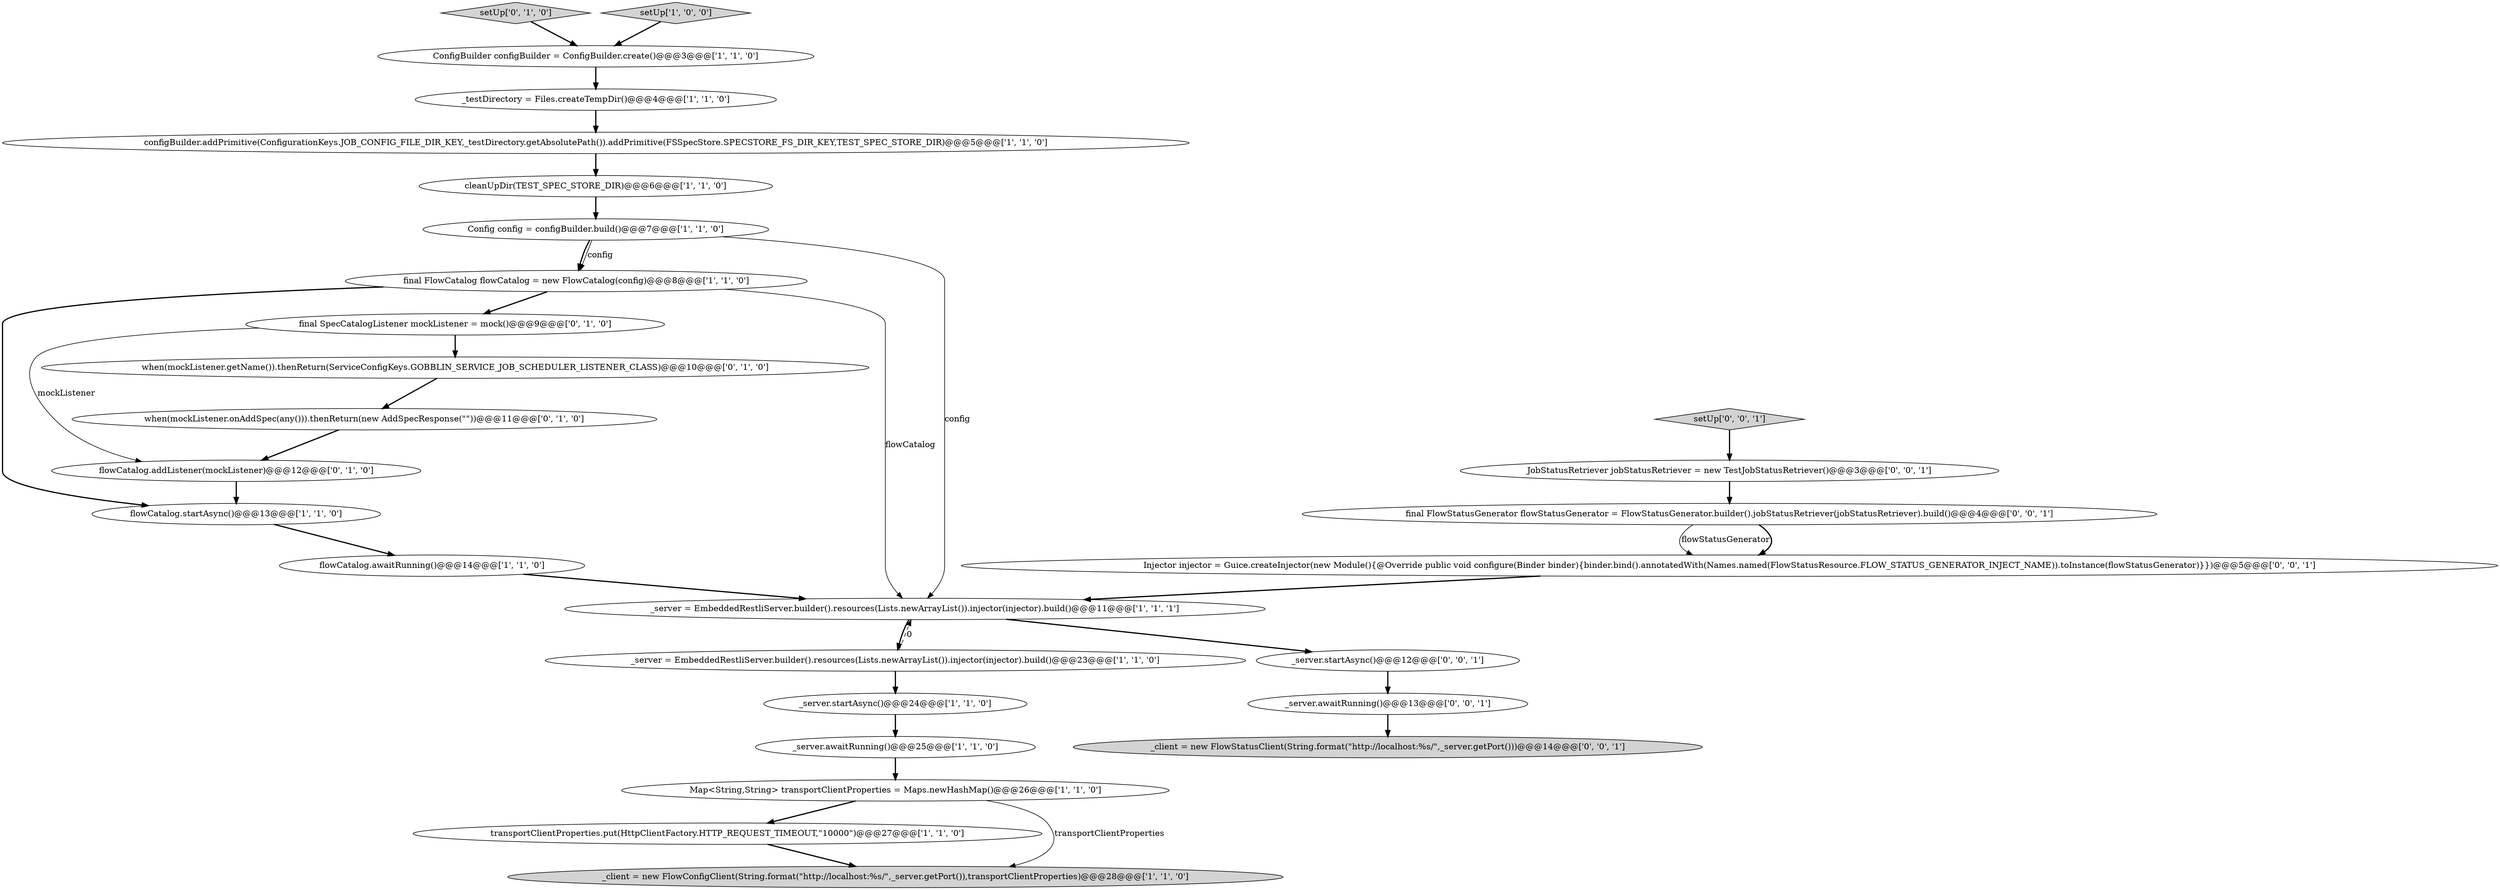 digraph {
27 [style = filled, label = "_server.startAsync()@@@12@@@['0', '0', '1']", fillcolor = white, shape = ellipse image = "AAA0AAABBB3BBB"];
2 [style = filled, label = "_server.startAsync()@@@24@@@['1', '1', '0']", fillcolor = white, shape = ellipse image = "AAA0AAABBB1BBB"];
25 [style = filled, label = "_client = new FlowStatusClient(String.format(\"http://localhost:%s/\",_server.getPort()))@@@14@@@['0', '0', '1']", fillcolor = lightgray, shape = ellipse image = "AAA0AAABBB3BBB"];
4 [style = filled, label = "_testDirectory = Files.createTempDir()@@@4@@@['1', '1', '0']", fillcolor = white, shape = ellipse image = "AAA0AAABBB1BBB"];
1 [style = filled, label = "ConfigBuilder configBuilder = ConfigBuilder.create()@@@3@@@['1', '1', '0']", fillcolor = white, shape = ellipse image = "AAA0AAABBB1BBB"];
11 [style = filled, label = "_server = EmbeddedRestliServer.builder().resources(Lists.newArrayList()).injector(injector).build()@@@23@@@['1', '1', '0']", fillcolor = white, shape = ellipse image = "AAA0AAABBB1BBB"];
5 [style = filled, label = "configBuilder.addPrimitive(ConfigurationKeys.JOB_CONFIG_FILE_DIR_KEY,_testDirectory.getAbsolutePath()).addPrimitive(FSSpecStore.SPECSTORE_FS_DIR_KEY,TEST_SPEC_STORE_DIR)@@@5@@@['1', '1', '0']", fillcolor = white, shape = ellipse image = "AAA0AAABBB1BBB"];
3 [style = filled, label = "_server.awaitRunning()@@@25@@@['1', '1', '0']", fillcolor = white, shape = ellipse image = "AAA0AAABBB1BBB"];
22 [style = filled, label = "JobStatusRetriever jobStatusRetriever = new TestJobStatusRetriever()@@@3@@@['0', '0', '1']", fillcolor = white, shape = ellipse image = "AAA0AAABBB3BBB"];
7 [style = filled, label = "Map<String,String> transportClientProperties = Maps.newHashMap()@@@26@@@['1', '1', '0']", fillcolor = white, shape = ellipse image = "AAA0AAABBB1BBB"];
19 [style = filled, label = "flowCatalog.addListener(mockListener)@@@12@@@['0', '1', '0']", fillcolor = white, shape = ellipse image = "AAA1AAABBB2BBB"];
14 [style = filled, label = "flowCatalog.startAsync()@@@13@@@['1', '1', '0']", fillcolor = white, shape = ellipse image = "AAA0AAABBB1BBB"];
20 [style = filled, label = "setUp['0', '1', '0']", fillcolor = lightgray, shape = diamond image = "AAA0AAABBB2BBB"];
16 [style = filled, label = "final SpecCatalogListener mockListener = mock()@@@9@@@['0', '1', '0']", fillcolor = white, shape = ellipse image = "AAA1AAABBB2BBB"];
24 [style = filled, label = "_server.awaitRunning()@@@13@@@['0', '0', '1']", fillcolor = white, shape = ellipse image = "AAA0AAABBB3BBB"];
12 [style = filled, label = "final FlowCatalog flowCatalog = new FlowCatalog(config)@@@8@@@['1', '1', '0']", fillcolor = white, shape = ellipse image = "AAA0AAABBB1BBB"];
17 [style = filled, label = "when(mockListener.onAddSpec(any())).thenReturn(new AddSpecResponse(\"\"))@@@11@@@['0', '1', '0']", fillcolor = white, shape = ellipse image = "AAA1AAABBB2BBB"];
21 [style = filled, label = "Injector injector = Guice.createInjector(new Module(){@Override public void configure(Binder binder){binder.bind().annotatedWith(Names.named(FlowStatusResource.FLOW_STATUS_GENERATOR_INJECT_NAME)).toInstance(flowStatusGenerator)}})@@@5@@@['0', '0', '1']", fillcolor = white, shape = ellipse image = "AAA0AAABBB3BBB"];
26 [style = filled, label = "setUp['0', '0', '1']", fillcolor = lightgray, shape = diamond image = "AAA0AAABBB3BBB"];
23 [style = filled, label = "final FlowStatusGenerator flowStatusGenerator = FlowStatusGenerator.builder().jobStatusRetriever(jobStatusRetriever).build()@@@4@@@['0', '0', '1']", fillcolor = white, shape = ellipse image = "AAA0AAABBB3BBB"];
8 [style = filled, label = "Config config = configBuilder.build()@@@7@@@['1', '1', '0']", fillcolor = white, shape = ellipse image = "AAA0AAABBB1BBB"];
13 [style = filled, label = "cleanUpDir(TEST_SPEC_STORE_DIR)@@@6@@@['1', '1', '0']", fillcolor = white, shape = ellipse image = "AAA0AAABBB1BBB"];
6 [style = filled, label = "setUp['1', '0', '0']", fillcolor = lightgray, shape = diamond image = "AAA0AAABBB1BBB"];
18 [style = filled, label = "when(mockListener.getName()).thenReturn(ServiceConfigKeys.GOBBLIN_SERVICE_JOB_SCHEDULER_LISTENER_CLASS)@@@10@@@['0', '1', '0']", fillcolor = white, shape = ellipse image = "AAA1AAABBB2BBB"];
0 [style = filled, label = "_server = EmbeddedRestliServer.builder().resources(Lists.newArrayList()).injector(injector).build()@@@11@@@['1', '1', '1']", fillcolor = white, shape = ellipse image = "AAA0AAABBB1BBB"];
9 [style = filled, label = "flowCatalog.awaitRunning()@@@14@@@['1', '1', '0']", fillcolor = white, shape = ellipse image = "AAA0AAABBB1BBB"];
15 [style = filled, label = "transportClientProperties.put(HttpClientFactory.HTTP_REQUEST_TIMEOUT,\"10000\")@@@27@@@['1', '1', '0']", fillcolor = white, shape = ellipse image = "AAA0AAABBB1BBB"];
10 [style = filled, label = "_client = new FlowConfigClient(String.format(\"http://localhost:%s/\",_server.getPort()),transportClientProperties)@@@28@@@['1', '1', '0']", fillcolor = lightgray, shape = ellipse image = "AAA0AAABBB1BBB"];
26->22 [style = bold, label=""];
8->12 [style = bold, label=""];
8->0 [style = solid, label="config"];
12->14 [style = bold, label=""];
16->18 [style = bold, label=""];
17->19 [style = bold, label=""];
7->10 [style = solid, label="transportClientProperties"];
4->5 [style = bold, label=""];
14->9 [style = bold, label=""];
23->21 [style = solid, label="flowStatusGenerator"];
9->0 [style = bold, label=""];
3->7 [style = bold, label=""];
0->11 [style = bold, label=""];
20->1 [style = bold, label=""];
11->2 [style = bold, label=""];
5->13 [style = bold, label=""];
12->16 [style = bold, label=""];
2->3 [style = bold, label=""];
23->21 [style = bold, label=""];
0->27 [style = bold, label=""];
27->24 [style = bold, label=""];
16->19 [style = solid, label="mockListener"];
11->0 [style = dashed, label="0"];
8->12 [style = solid, label="config"];
1->4 [style = bold, label=""];
18->17 [style = bold, label=""];
7->15 [style = bold, label=""];
24->25 [style = bold, label=""];
19->14 [style = bold, label=""];
13->8 [style = bold, label=""];
22->23 [style = bold, label=""];
21->0 [style = bold, label=""];
6->1 [style = bold, label=""];
15->10 [style = bold, label=""];
12->0 [style = solid, label="flowCatalog"];
}
